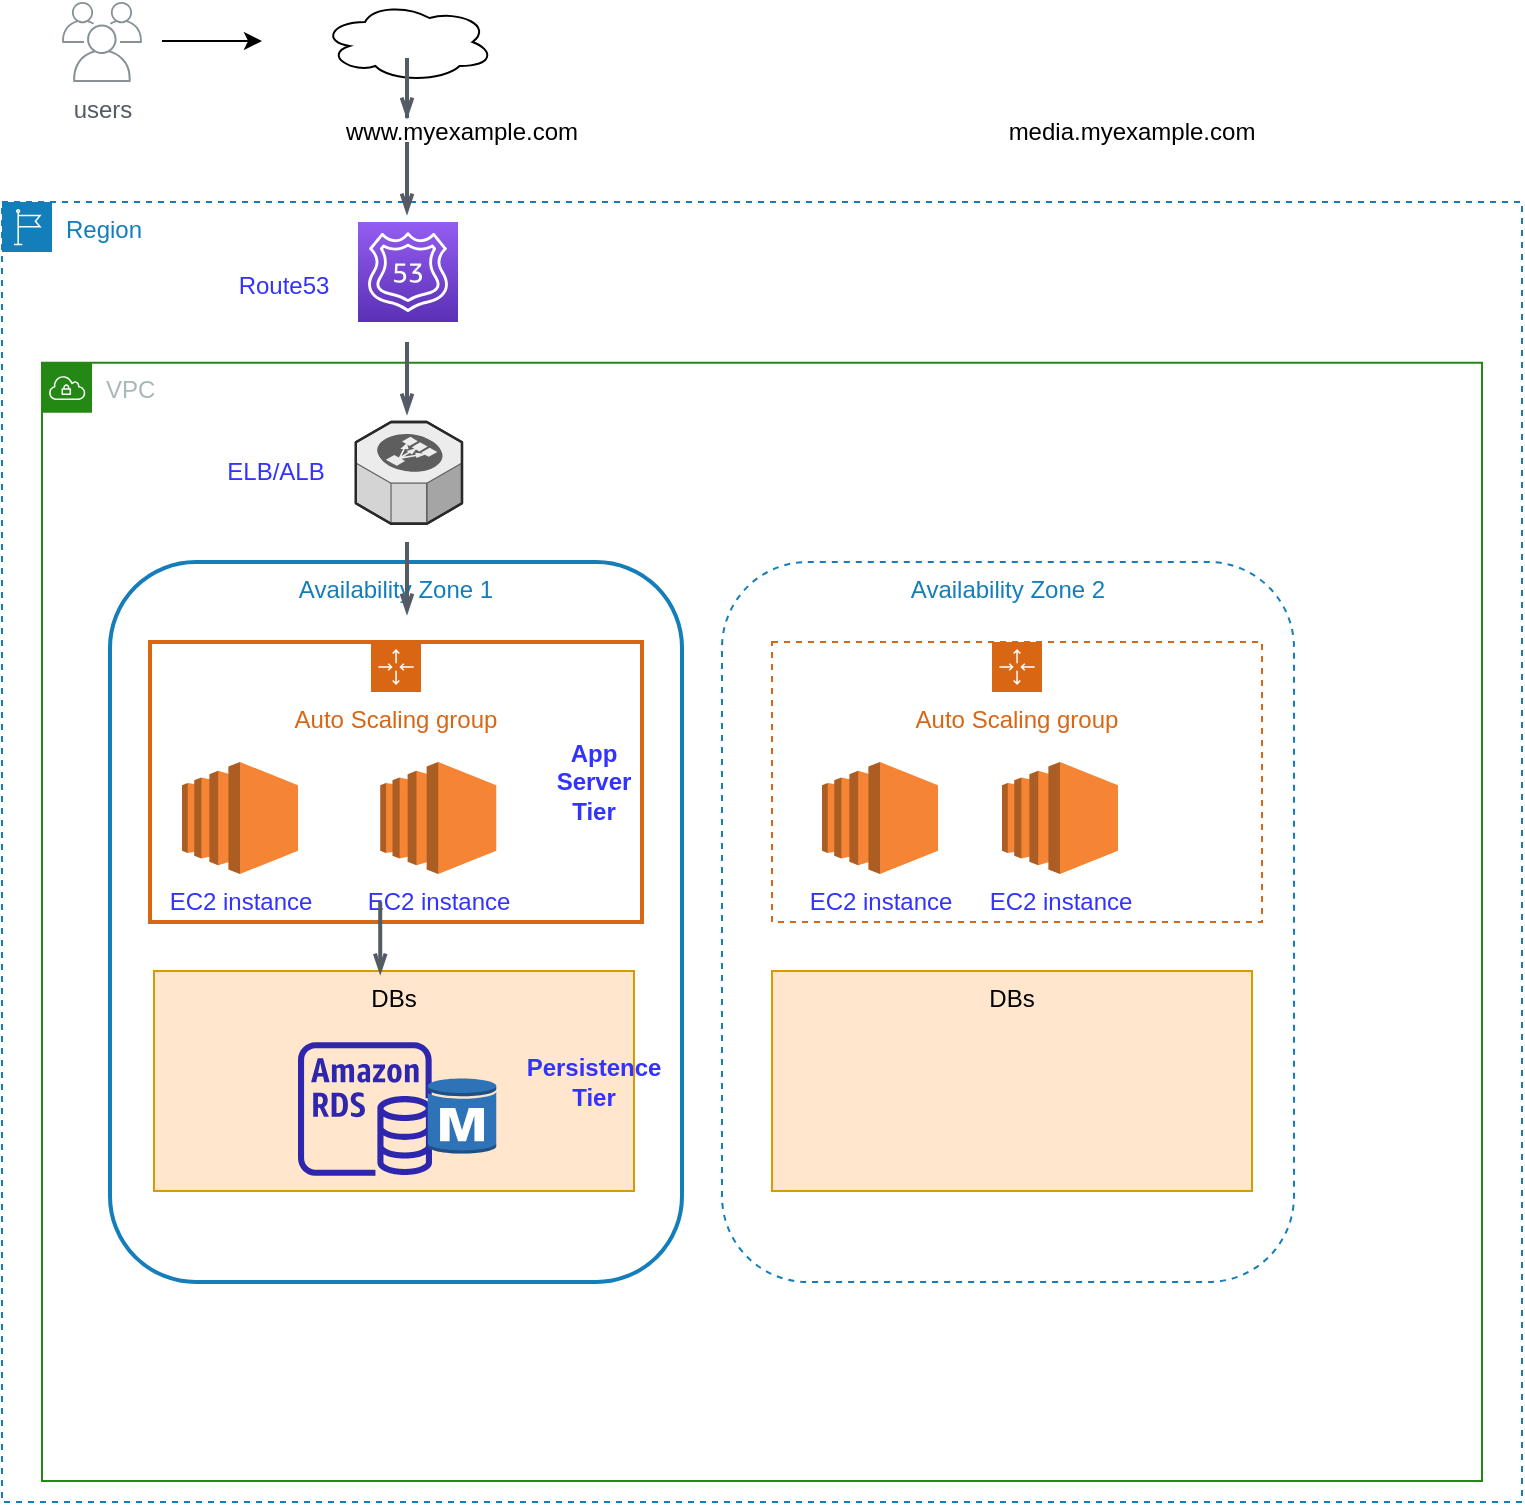 <mxfile version="15.8.8" type="github">
  <diagram id="7QPhP5ptbd7fljf6I2zj" name="Page-1">
    <mxGraphModel dx="1125" dy="722" grid="1" gridSize="10" guides="1" tooltips="1" connect="1" arrows="1" fold="1" page="1" pageScale="1" pageWidth="827" pageHeight="1169" math="0" shadow="0">
      <root>
        <mxCell id="0" />
        <mxCell id="1" parent="0" />
        <mxCell id="wc5Gg6TmFj6z9xFuZS4I-34" value="VPC" style="points=[[0,0],[0.25,0],[0.5,0],[0.75,0],[1,0],[1,0.25],[1,0.5],[1,0.75],[1,1],[0.75,1],[0.5,1],[0.25,1],[0,1],[0,0.75],[0,0.5],[0,0.25]];outlineConnect=0;gradientColor=none;html=1;whiteSpace=wrap;fontSize=12;fontStyle=0;shape=mxgraph.aws4.group;grIcon=mxgraph.aws4.group_vpc;strokeColor=#248814;fillColor=none;verticalAlign=top;align=left;spacingLeft=30;fontColor=#AAB7B8;dashed=0;" vertex="1" parent="1">
          <mxGeometry x="50" y="240.43" width="720" height="559.13" as="geometry" />
        </mxCell>
        <mxCell id="wc5Gg6TmFj6z9xFuZS4I-15" value="Region" style="points=[[0,0],[0.25,0],[0.5,0],[0.75,0],[1,0],[1,0.25],[1,0.5],[1,0.75],[1,1],[0.75,1],[0.5,1],[0.25,1],[0,1],[0,0.75],[0,0.5],[0,0.25]];outlineConnect=0;gradientColor=none;html=1;whiteSpace=wrap;fontSize=12;fontStyle=0;shape=mxgraph.aws4.group;grIcon=mxgraph.aws4.group_region;strokeColor=#147EBA;fillColor=none;verticalAlign=top;align=left;spacingLeft=30;fontColor=#147EBA;dashed=1;" vertex="1" parent="1">
          <mxGeometry x="30" y="160" width="760" height="650" as="geometry" />
        </mxCell>
        <mxCell id="wc5Gg6TmFj6z9xFuZS4I-28" value="Availability Zone 1" style="fillColor=none;strokeColor=#147EBA;verticalAlign=top;fontStyle=0;fontColor=#147EBA;rounded=1;glass=0;strokeWidth=2;" vertex="1" parent="1">
          <mxGeometry x="84" y="340" width="286" height="360" as="geometry" />
        </mxCell>
        <mxCell id="wc5Gg6TmFj6z9xFuZS4I-39" value="DBs" style="fillColor=#ffe6cc;strokeColor=#d79b00;dashed=0;verticalAlign=top;fontStyle=0;" vertex="1" parent="1">
          <mxGeometry x="106" y="544.5" width="240" height="110" as="geometry" />
        </mxCell>
        <mxCell id="wc5Gg6TmFj6z9xFuZS4I-3" value="" style="ellipse;shape=cloud;whiteSpace=wrap;html=1;" vertex="1" parent="1">
          <mxGeometry x="190" y="60" width="86" height="40" as="geometry" />
        </mxCell>
        <mxCell id="wc5Gg6TmFj6z9xFuZS4I-8" value="" style="endArrow=classic;html=1;rounded=0;exitX=0.5;exitY=0.5;exitDx=0;exitDy=0;exitPerimeter=0;" edge="1" parent="1">
          <mxGeometry width="50" height="50" relative="1" as="geometry">
            <mxPoint x="110" y="79.5" as="sourcePoint" />
            <mxPoint x="160" y="79.5" as="targetPoint" />
          </mxGeometry>
        </mxCell>
        <mxCell id="wc5Gg6TmFj6z9xFuZS4I-9" value="www.myexample.com" style="text;html=1;strokeColor=none;fillColor=none;align=center;verticalAlign=middle;whiteSpace=wrap;rounded=0;" vertex="1" parent="1">
          <mxGeometry x="200" y="120" width="120" height="10" as="geometry" />
        </mxCell>
        <mxCell id="wc5Gg6TmFj6z9xFuZS4I-10" value="media.myexample.com" style="text;html=1;strokeColor=none;fillColor=none;align=center;verticalAlign=middle;whiteSpace=wrap;rounded=0;" vertex="1" parent="1">
          <mxGeometry x="535" y="120" width="120" height="10" as="geometry" />
        </mxCell>
        <mxCell id="wc5Gg6TmFj6z9xFuZS4I-16" value="users" style="sketch=0;outlineConnect=0;gradientColor=none;fontColor=#545B64;strokeColor=none;fillColor=#879196;dashed=0;verticalLabelPosition=bottom;verticalAlign=top;align=center;html=1;fontSize=12;fontStyle=0;aspect=fixed;shape=mxgraph.aws4.illustration_users;pointerEvents=1" vertex="1" parent="1">
          <mxGeometry x="60" y="60" width="40" height="40" as="geometry" />
        </mxCell>
        <mxCell id="wc5Gg6TmFj6z9xFuZS4I-18" value="" style="sketch=0;points=[[0,0,0],[0.25,0,0],[0.5,0,0],[0.75,0,0],[1,0,0],[0,1,0],[0.25,1,0],[0.5,1,0],[0.75,1,0],[1,1,0],[0,0.25,0],[0,0.5,0],[0,0.75,0],[1,0.25,0],[1,0.5,0],[1,0.75,0]];outlineConnect=0;fontColor=#232F3E;gradientColor=#945DF2;gradientDirection=north;fillColor=#5A30B5;strokeColor=#ffffff;dashed=0;verticalLabelPosition=bottom;verticalAlign=top;align=center;html=1;fontSize=12;fontStyle=0;aspect=fixed;shape=mxgraph.aws4.resourceIcon;resIcon=mxgraph.aws4.route_53;" vertex="1" parent="1">
          <mxGeometry x="208" y="170" width="50" height="50" as="geometry" />
        </mxCell>
        <mxCell id="wc5Gg6TmFj6z9xFuZS4I-19" value="" style="edgeStyle=orthogonalEdgeStyle;html=1;endArrow=openThin;elbow=vertical;startArrow=none;endFill=0;strokeColor=#545B64;rounded=0;strokeWidth=2;" edge="1" parent="1">
          <mxGeometry width="100" relative="1" as="geometry">
            <mxPoint x="232.5" y="147" as="sourcePoint" />
            <mxPoint x="232.5" y="166" as="targetPoint" />
            <Array as="points">
              <mxPoint x="232.5" y="130" />
              <mxPoint x="232.5" y="130" />
            </Array>
          </mxGeometry>
        </mxCell>
        <mxCell id="wc5Gg6TmFj6z9xFuZS4I-20" value="" style="edgeStyle=orthogonalEdgeStyle;html=1;endArrow=openThin;elbow=vertical;startArrow=none;endFill=0;strokeColor=#545B64;rounded=0;arcSize=9;strokeWidth=2;" edge="1" parent="1">
          <mxGeometry width="100" relative="1" as="geometry">
            <mxPoint x="232.5" y="118" as="sourcePoint" />
            <mxPoint x="232.5" y="118" as="targetPoint" />
            <Array as="points">
              <mxPoint x="232.5" y="88" />
              <mxPoint x="232.5" y="88" />
            </Array>
          </mxGeometry>
        </mxCell>
        <mxCell id="wc5Gg6TmFj6z9xFuZS4I-21" value="Route53" style="text;html=1;strokeColor=none;fillColor=none;align=center;verticalAlign=middle;whiteSpace=wrap;rounded=0;fontColor=#3333FF;" vertex="1" parent="1">
          <mxGeometry x="131" y="197" width="80" height="10" as="geometry" />
        </mxCell>
        <mxCell id="wc5Gg6TmFj6z9xFuZS4I-23" value="" style="edgeStyle=orthogonalEdgeStyle;html=1;endArrow=openThin;elbow=vertical;startArrow=none;endFill=0;strokeColor=#545B64;rounded=0;strokeWidth=2;" edge="1" parent="1">
          <mxGeometry width="100" relative="1" as="geometry">
            <mxPoint x="232.5" y="247" as="sourcePoint" />
            <mxPoint x="232.5" y="266" as="targetPoint" />
            <Array as="points">
              <mxPoint x="232.5" y="230" />
              <mxPoint x="232.5" y="230" />
            </Array>
          </mxGeometry>
        </mxCell>
        <mxCell id="wc5Gg6TmFj6z9xFuZS4I-24" value="" style="verticalLabelPosition=bottom;html=1;verticalAlign=top;strokeWidth=1;align=center;outlineConnect=0;dashed=0;outlineConnect=0;shape=mxgraph.aws3d.elasticLoadBalancing;fillColor=#ECECEC;strokeColor=#5E5E5E;aspect=fixed;" vertex="1" parent="1">
          <mxGeometry x="206.92" y="270" width="53.08" height="50.87" as="geometry" />
        </mxCell>
        <mxCell id="wc5Gg6TmFj6z9xFuZS4I-25" value="ELB/ALB" style="text;html=1;strokeColor=none;fillColor=none;align=center;verticalAlign=middle;whiteSpace=wrap;rounded=0;fontColor=#3333FF;" vertex="1" parent="1">
          <mxGeometry x="126.92" y="290.43" width="80" height="10" as="geometry" />
        </mxCell>
        <mxCell id="wc5Gg6TmFj6z9xFuZS4I-26" value="" style="edgeStyle=orthogonalEdgeStyle;html=1;endArrow=openThin;elbow=vertical;startArrow=none;endFill=0;strokeColor=#545B64;rounded=0;strokeWidth=2;" edge="1" parent="1">
          <mxGeometry width="100" relative="1" as="geometry">
            <mxPoint x="232.5" y="347" as="sourcePoint" />
            <mxPoint x="232.5" y="366" as="targetPoint" />
            <Array as="points">
              <mxPoint x="232.5" y="330" />
              <mxPoint x="232.5" y="330" />
            </Array>
          </mxGeometry>
        </mxCell>
        <mxCell id="wc5Gg6TmFj6z9xFuZS4I-31" value="Auto Scaling group" style="points=[[0,0],[0.25,0],[0.5,0],[0.75,0],[1,0],[1,0.25],[1,0.5],[1,0.75],[1,1],[0.75,1],[0.5,1],[0.25,1],[0,1],[0,0.75],[0,0.5],[0,0.25]];outlineConnect=0;gradientColor=none;html=1;whiteSpace=wrap;fontSize=12;fontStyle=0;shape=mxgraph.aws4.groupCenter;grIcon=mxgraph.aws4.group_auto_scaling_group;grStroke=1;strokeColor=#D86613;fillColor=none;verticalAlign=top;align=center;fontColor=#D86613;spacingTop=25;shadow=0;sketch=0;strokeWidth=2;" vertex="1" parent="1">
          <mxGeometry x="104" y="380" width="246" height="140" as="geometry" />
        </mxCell>
        <mxCell id="wc5Gg6TmFj6z9xFuZS4I-32" value="EC2 instance" style="outlineConnect=0;dashed=0;verticalLabelPosition=bottom;verticalAlign=top;align=center;html=1;shape=mxgraph.aws3.ec2;fillColor=#F58534;gradientColor=none;fontColor=#3333FF;" vertex="1" parent="1">
          <mxGeometry x="120" y="440" width="58" height="56" as="geometry" />
        </mxCell>
        <mxCell id="wc5Gg6TmFj6z9xFuZS4I-33" value="EC2 instance" style="outlineConnect=0;dashed=0;verticalLabelPosition=bottom;verticalAlign=top;align=center;html=1;shape=mxgraph.aws3.ec2;fillColor=#F58534;gradientColor=none;fontColor=#3333FF;" vertex="1" parent="1">
          <mxGeometry x="219.13" y="440" width="58" height="56" as="geometry" />
        </mxCell>
        <mxCell id="wc5Gg6TmFj6z9xFuZS4I-35" value="&lt;b&gt;App Server Tier&lt;/b&gt;" style="text;html=1;strokeColor=none;fillColor=none;align=center;verticalAlign=middle;whiteSpace=wrap;rounded=0;fontColor=#3333FF;perimeter=rectanglePerimeter;horizontal=1;" vertex="1" parent="1">
          <mxGeometry x="306" y="390" width="40" height="120" as="geometry" />
        </mxCell>
        <mxCell id="wc5Gg6TmFj6z9xFuZS4I-37" value="" style="sketch=0;outlineConnect=0;fontColor=#232F3E;gradientColor=none;fillColor=#2E27AD;strokeColor=none;dashed=0;verticalLabelPosition=bottom;verticalAlign=top;align=center;html=1;fontSize=12;fontStyle=0;aspect=fixed;pointerEvents=1;shape=mxgraph.aws4.rds_instance;" vertex="1" parent="1">
          <mxGeometry x="178" y="580" width="67" height="67" as="geometry" />
        </mxCell>
        <mxCell id="wc5Gg6TmFj6z9xFuZS4I-38" value="" style="outlineConnect=0;dashed=0;verticalLabelPosition=bottom;verticalAlign=top;align=center;html=1;shape=mxgraph.aws3.rds_db_instance;fillColor=#2E73B8;gradientColor=none;fontColor=#3333FF;" vertex="1" parent="1">
          <mxGeometry x="242.88" y="597.5" width="34.25" height="39" as="geometry" />
        </mxCell>
        <mxCell id="wc5Gg6TmFj6z9xFuZS4I-40" value="&lt;b&gt;Persistence Tier&lt;/b&gt;" style="text;html=1;strokeColor=none;fillColor=none;align=center;verticalAlign=middle;whiteSpace=wrap;rounded=0;fontColor=#3333FF;perimeter=rectanglePerimeter;horizontal=1;" vertex="1" parent="1">
          <mxGeometry x="306" y="539.5" width="40" height="120" as="geometry" />
        </mxCell>
        <mxCell id="wc5Gg6TmFj6z9xFuZS4I-43" value="Availability Zone 2" style="fillColor=default;strokeColor=#147EBA;dashed=1;verticalAlign=top;fontStyle=0;fontColor=#147EBA;rounded=1;" vertex="1" parent="1">
          <mxGeometry x="390" y="340" width="286" height="360" as="geometry" />
        </mxCell>
        <mxCell id="wc5Gg6TmFj6z9xFuZS4I-44" value="Auto Scaling group" style="points=[[0,0],[0.25,0],[0.5,0],[0.75,0],[1,0],[1,0.25],[1,0.5],[1,0.75],[1,1],[0.75,1],[0.5,1],[0.25,1],[0,1],[0,0.75],[0,0.5],[0,0.25]];outlineConnect=0;gradientColor=none;html=1;whiteSpace=wrap;fontSize=12;fontStyle=0;shape=mxgraph.aws4.groupCenter;grIcon=mxgraph.aws4.group_auto_scaling_group;grStroke=1;strokeColor=#D86613;fillColor=none;verticalAlign=top;align=center;fontColor=#D86613;spacingTop=25;dashed=1;" vertex="1" parent="1">
          <mxGeometry x="415" y="380" width="245" height="140" as="geometry" />
        </mxCell>
        <mxCell id="wc5Gg6TmFj6z9xFuZS4I-45" value="EC2 instance" style="outlineConnect=0;dashed=0;verticalLabelPosition=bottom;verticalAlign=top;align=center;html=1;shape=mxgraph.aws3.ec2;fillColor=#F58534;gradientColor=none;fontColor=#3333FF;" vertex="1" parent="1">
          <mxGeometry x="440" y="440" width="58" height="56" as="geometry" />
        </mxCell>
        <mxCell id="wc5Gg6TmFj6z9xFuZS4I-46" value="EC2 instance" style="outlineConnect=0;dashed=0;verticalLabelPosition=bottom;verticalAlign=top;align=center;html=1;shape=mxgraph.aws3.ec2;fillColor=#F58534;gradientColor=none;fontColor=#3333FF;" vertex="1" parent="1">
          <mxGeometry x="530" y="440" width="58" height="56" as="geometry" />
        </mxCell>
        <mxCell id="wc5Gg6TmFj6z9xFuZS4I-47" value="DBs" style="fillColor=#ffe6cc;strokeColor=#d79b00;dashed=0;verticalAlign=top;fontStyle=0;" vertex="1" parent="1">
          <mxGeometry x="415" y="544.5" width="240" height="110" as="geometry" />
        </mxCell>
        <mxCell id="wc5Gg6TmFj6z9xFuZS4I-48" value="" style="edgeStyle=orthogonalEdgeStyle;html=1;endArrow=openThin;elbow=vertical;startArrow=none;endFill=0;strokeColor=#545B64;rounded=0;strokeWidth=2;" edge="1" parent="1">
          <mxGeometry width="100" relative="1" as="geometry">
            <mxPoint x="219.13" y="527" as="sourcePoint" />
            <mxPoint x="219.13" y="546" as="targetPoint" />
            <Array as="points">
              <mxPoint x="219.13" y="510" />
              <mxPoint x="219.13" y="510" />
            </Array>
          </mxGeometry>
        </mxCell>
      </root>
    </mxGraphModel>
  </diagram>
</mxfile>

